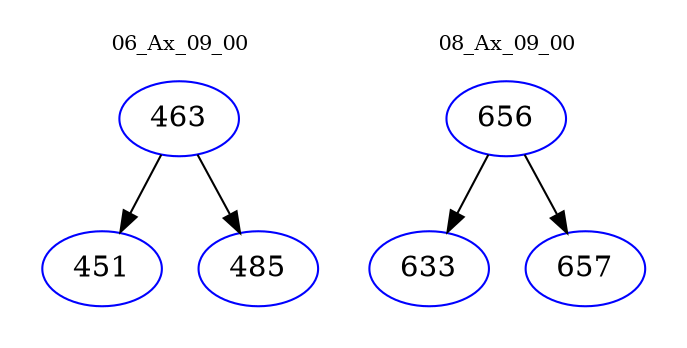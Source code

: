 digraph{
subgraph cluster_0 {
color = white
label = "06_Ax_09_00";
fontsize=10;
T0_463 [label="463", color="blue"]
T0_463 -> T0_451 [color="black"]
T0_451 [label="451", color="blue"]
T0_463 -> T0_485 [color="black"]
T0_485 [label="485", color="blue"]
}
subgraph cluster_1 {
color = white
label = "08_Ax_09_00";
fontsize=10;
T1_656 [label="656", color="blue"]
T1_656 -> T1_633 [color="black"]
T1_633 [label="633", color="blue"]
T1_656 -> T1_657 [color="black"]
T1_657 [label="657", color="blue"]
}
}
